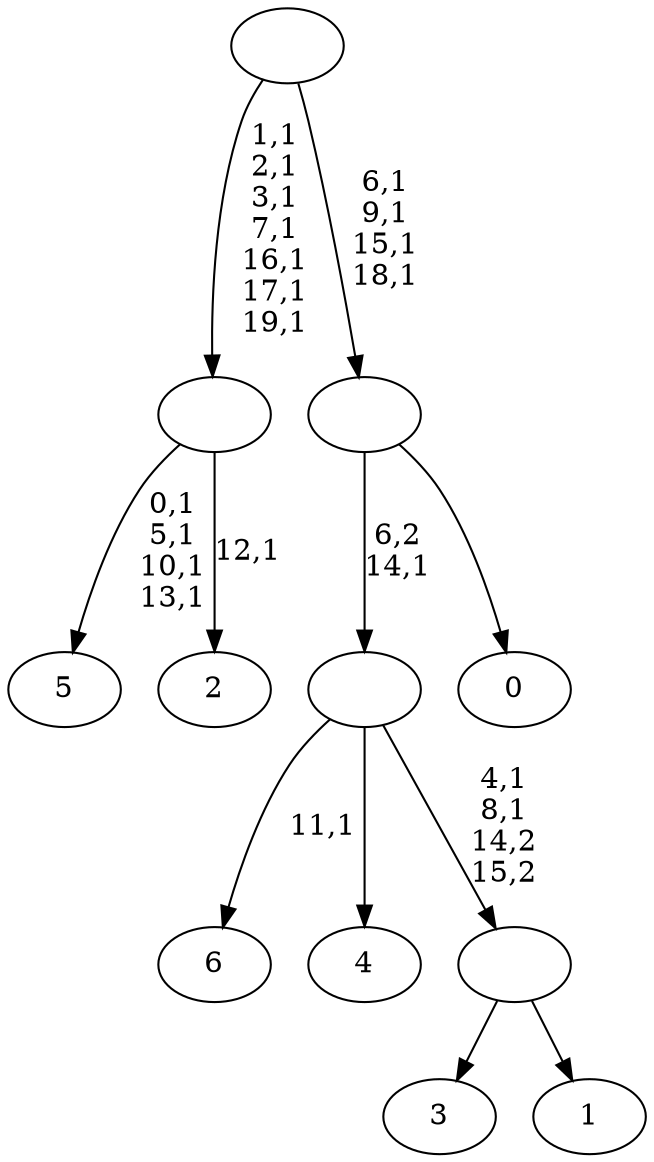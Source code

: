 digraph T {
	27 [label="6"]
	25 [label="5"]
	20 [label="4"]
	19 [label="3"]
	18 [label="2"]
	16 [label=""]
	9 [label="1"]
	8 [label=""]
	6 [label=""]
	5 [label="0"]
	4 [label=""]
	0 [label=""]
	16 -> 18 [label="12,1"]
	16 -> 25 [label="0,1\n5,1\n10,1\n13,1"]
	8 -> 19 [label=""]
	8 -> 9 [label=""]
	6 -> 8 [label="4,1\n8,1\n14,2\n15,2"]
	6 -> 27 [label="11,1"]
	6 -> 20 [label=""]
	4 -> 6 [label="6,2\n14,1"]
	4 -> 5 [label=""]
	0 -> 4 [label="6,1\n9,1\n15,1\n18,1"]
	0 -> 16 [label="1,1\n2,1\n3,1\n7,1\n16,1\n17,1\n19,1"]
}
